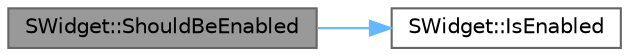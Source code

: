 digraph "SWidget::ShouldBeEnabled"
{
 // INTERACTIVE_SVG=YES
 // LATEX_PDF_SIZE
  bgcolor="transparent";
  edge [fontname=Helvetica,fontsize=10,labelfontname=Helvetica,labelfontsize=10];
  node [fontname=Helvetica,fontsize=10,shape=box,height=0.2,width=0.4];
  rankdir="LR";
  Node1 [id="Node000001",label="SWidget::ShouldBeEnabled",height=0.2,width=0.4,color="gray40", fillcolor="grey60", style="filled", fontcolor="black",tooltip="Determines if this widget should be enabled."];
  Node1 -> Node2 [id="edge1_Node000001_Node000002",color="steelblue1",style="solid",tooltip=" "];
  Node2 [id="Node000002",label="SWidget::IsEnabled",height=0.2,width=0.4,color="grey40", fillcolor="white", style="filled",URL="$dd/de2/classSWidget.html#a6d7ee3dccd2b238c9f9b102577835e33",tooltip=" "];
}
